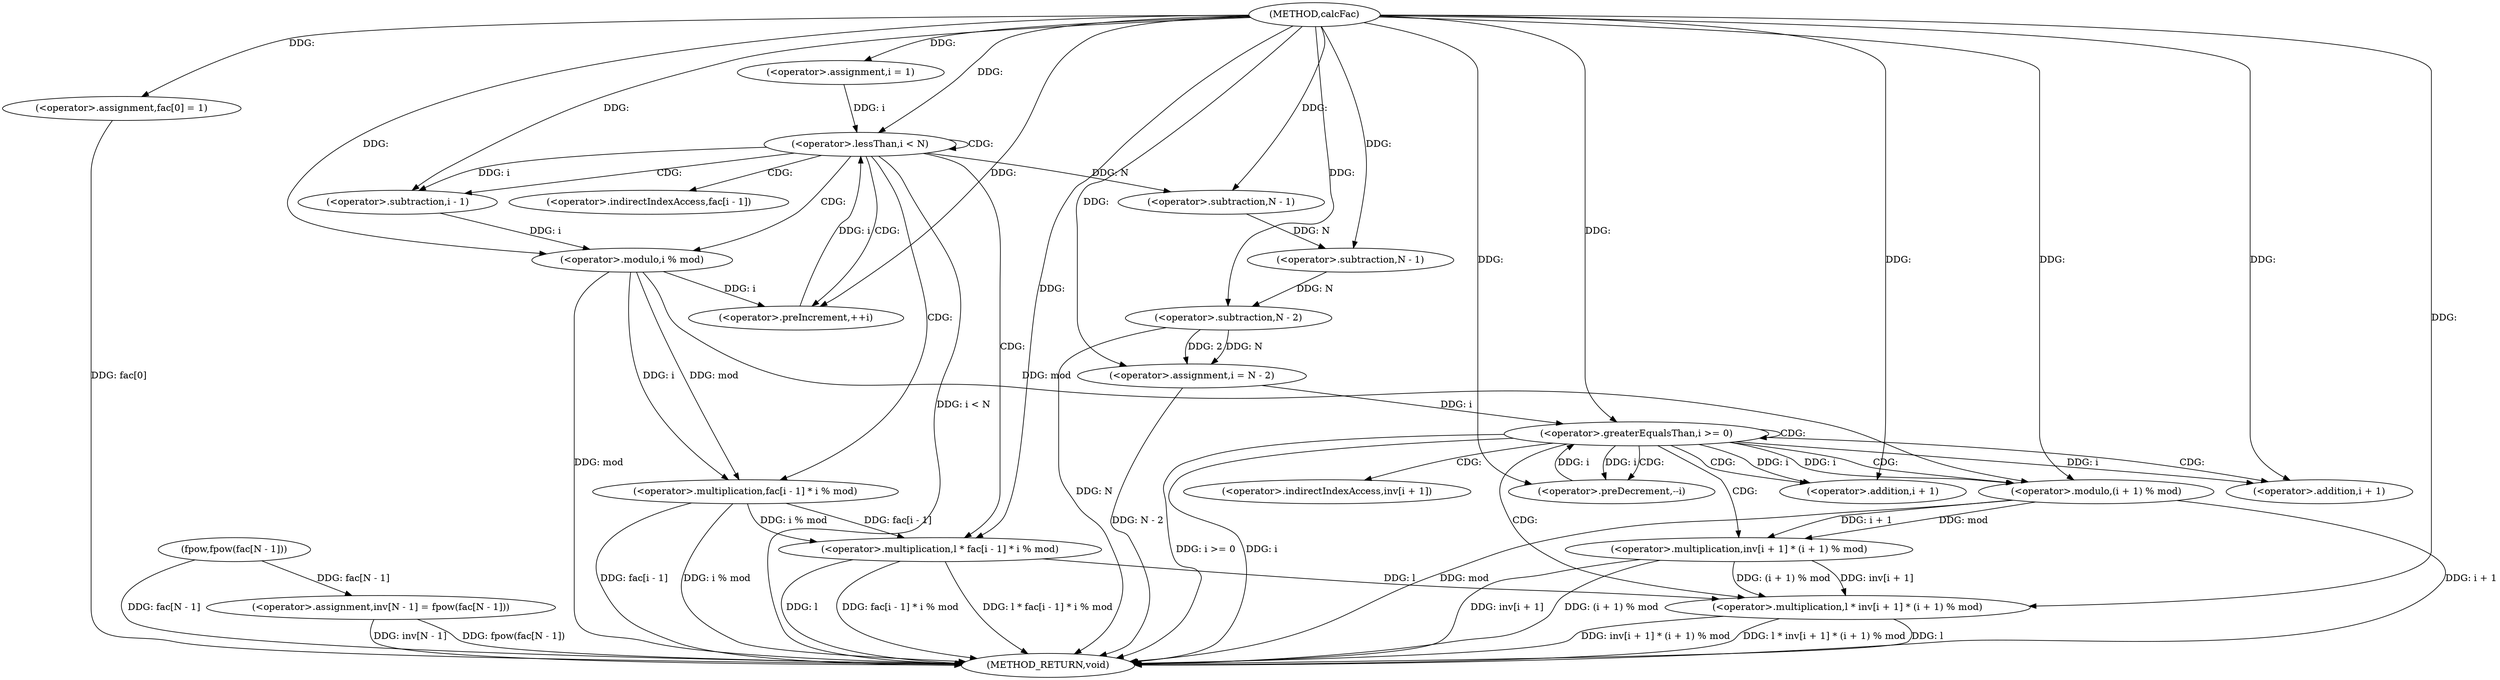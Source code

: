 digraph "calcFac" {  
"1000150" [label = "(METHOD,calcFac)" ]
"1000217" [label = "(METHOD_RETURN,void)" ]
"1000152" [label = "(<operator>.assignment,fac[0] = 1)" ]
"1000179" [label = "(<operator>.assignment,inv[N - 1] = fpow(fac[N - 1]))" ]
"1000159" [label = "(<operator>.assignment,i = 1)" ]
"1000162" [label = "(<operator>.lessThan,i < N)" ]
"1000165" [label = "(<operator>.preIncrement,++i)" ]
"1000193" [label = "(<operator>.assignment,i = N - 2)" ]
"1000198" [label = "(<operator>.greaterEqualsThan,i >= 0)" ]
"1000201" [label = "(<operator>.preDecrement,--i)" ]
"1000168" [label = "(<operator>.multiplication,l * fac[i - 1] * i % mod)" ]
"1000185" [label = "(fpow,fpow(fac[N - 1]))" ]
"1000204" [label = "(<operator>.multiplication,l * inv[i + 1] * (i + 1) % mod)" ]
"1000182" [label = "(<operator>.subtraction,N - 1)" ]
"1000195" [label = "(<operator>.subtraction,N - 2)" ]
"1000170" [label = "(<operator>.multiplication,fac[i - 1] * i % mod)" ]
"1000188" [label = "(<operator>.subtraction,N - 1)" ]
"1000206" [label = "(<operator>.multiplication,inv[i + 1] * (i + 1) % mod)" ]
"1000176" [label = "(<operator>.modulo,i % mod)" ]
"1000212" [label = "(<operator>.modulo,(i + 1) % mod)" ]
"1000173" [label = "(<operator>.subtraction,i - 1)" ]
"1000209" [label = "(<operator>.addition,i + 1)" ]
"1000213" [label = "(<operator>.addition,i + 1)" ]
"1000171" [label = "(<operator>.indirectIndexAccess,fac[i - 1])" ]
"1000207" [label = "(<operator>.indirectIndexAccess,inv[i + 1])" ]
  "1000152" -> "1000217"  [ label = "DDG: fac[0]"] 
  "1000162" -> "1000217"  [ label = "DDG: i < N"] 
  "1000179" -> "1000217"  [ label = "DDG: inv[N - 1]"] 
  "1000185" -> "1000217"  [ label = "DDG: fac[N - 1]"] 
  "1000179" -> "1000217"  [ label = "DDG: fpow(fac[N - 1])"] 
  "1000195" -> "1000217"  [ label = "DDG: N"] 
  "1000193" -> "1000217"  [ label = "DDG: N - 2"] 
  "1000198" -> "1000217"  [ label = "DDG: i"] 
  "1000198" -> "1000217"  [ label = "DDG: i >= 0"] 
  "1000204" -> "1000217"  [ label = "DDG: l"] 
  "1000206" -> "1000217"  [ label = "DDG: inv[i + 1]"] 
  "1000212" -> "1000217"  [ label = "DDG: i + 1"] 
  "1000212" -> "1000217"  [ label = "DDG: mod"] 
  "1000206" -> "1000217"  [ label = "DDG: (i + 1) % mod"] 
  "1000204" -> "1000217"  [ label = "DDG: inv[i + 1] * (i + 1) % mod"] 
  "1000204" -> "1000217"  [ label = "DDG: l * inv[i + 1] * (i + 1) % mod"] 
  "1000168" -> "1000217"  [ label = "DDG: l"] 
  "1000170" -> "1000217"  [ label = "DDG: fac[i - 1]"] 
  "1000176" -> "1000217"  [ label = "DDG: mod"] 
  "1000170" -> "1000217"  [ label = "DDG: i % mod"] 
  "1000168" -> "1000217"  [ label = "DDG: fac[i - 1] * i % mod"] 
  "1000168" -> "1000217"  [ label = "DDG: l * fac[i - 1] * i % mod"] 
  "1000150" -> "1000152"  [ label = "DDG: "] 
  "1000185" -> "1000179"  [ label = "DDG: fac[N - 1]"] 
  "1000150" -> "1000159"  [ label = "DDG: "] 
  "1000195" -> "1000193"  [ label = "DDG: 2"] 
  "1000195" -> "1000193"  [ label = "DDG: N"] 
  "1000159" -> "1000162"  [ label = "DDG: i"] 
  "1000165" -> "1000162"  [ label = "DDG: i"] 
  "1000150" -> "1000162"  [ label = "DDG: "] 
  "1000176" -> "1000165"  [ label = "DDG: i"] 
  "1000150" -> "1000165"  [ label = "DDG: "] 
  "1000150" -> "1000193"  [ label = "DDG: "] 
  "1000193" -> "1000198"  [ label = "DDG: i"] 
  "1000201" -> "1000198"  [ label = "DDG: i"] 
  "1000150" -> "1000198"  [ label = "DDG: "] 
  "1000150" -> "1000201"  [ label = "DDG: "] 
  "1000198" -> "1000201"  [ label = "DDG: i"] 
  "1000150" -> "1000168"  [ label = "DDG: "] 
  "1000170" -> "1000168"  [ label = "DDG: fac[i - 1]"] 
  "1000170" -> "1000168"  [ label = "DDG: i % mod"] 
  "1000162" -> "1000182"  [ label = "DDG: N"] 
  "1000150" -> "1000182"  [ label = "DDG: "] 
  "1000188" -> "1000195"  [ label = "DDG: N"] 
  "1000150" -> "1000195"  [ label = "DDG: "] 
  "1000168" -> "1000204"  [ label = "DDG: l"] 
  "1000150" -> "1000204"  [ label = "DDG: "] 
  "1000206" -> "1000204"  [ label = "DDG: inv[i + 1]"] 
  "1000206" -> "1000204"  [ label = "DDG: (i + 1) % mod"] 
  "1000176" -> "1000170"  [ label = "DDG: mod"] 
  "1000176" -> "1000170"  [ label = "DDG: i"] 
  "1000182" -> "1000188"  [ label = "DDG: N"] 
  "1000150" -> "1000188"  [ label = "DDG: "] 
  "1000212" -> "1000206"  [ label = "DDG: mod"] 
  "1000212" -> "1000206"  [ label = "DDG: i + 1"] 
  "1000173" -> "1000176"  [ label = "DDG: i"] 
  "1000150" -> "1000176"  [ label = "DDG: "] 
  "1000150" -> "1000212"  [ label = "DDG: "] 
  "1000198" -> "1000212"  [ label = "DDG: i"] 
  "1000176" -> "1000212"  [ label = "DDG: mod"] 
  "1000162" -> "1000173"  [ label = "DDG: i"] 
  "1000150" -> "1000173"  [ label = "DDG: "] 
  "1000198" -> "1000209"  [ label = "DDG: i"] 
  "1000150" -> "1000209"  [ label = "DDG: "] 
  "1000150" -> "1000213"  [ label = "DDG: "] 
  "1000198" -> "1000213"  [ label = "DDG: i"] 
  "1000162" -> "1000168"  [ label = "CDG: "] 
  "1000162" -> "1000173"  [ label = "CDG: "] 
  "1000162" -> "1000170"  [ label = "CDG: "] 
  "1000162" -> "1000171"  [ label = "CDG: "] 
  "1000162" -> "1000176"  [ label = "CDG: "] 
  "1000162" -> "1000162"  [ label = "CDG: "] 
  "1000162" -> "1000165"  [ label = "CDG: "] 
  "1000198" -> "1000207"  [ label = "CDG: "] 
  "1000198" -> "1000206"  [ label = "CDG: "] 
  "1000198" -> "1000201"  [ label = "CDG: "] 
  "1000198" -> "1000213"  [ label = "CDG: "] 
  "1000198" -> "1000209"  [ label = "CDG: "] 
  "1000198" -> "1000198"  [ label = "CDG: "] 
  "1000198" -> "1000212"  [ label = "CDG: "] 
  "1000198" -> "1000204"  [ label = "CDG: "] 
}
